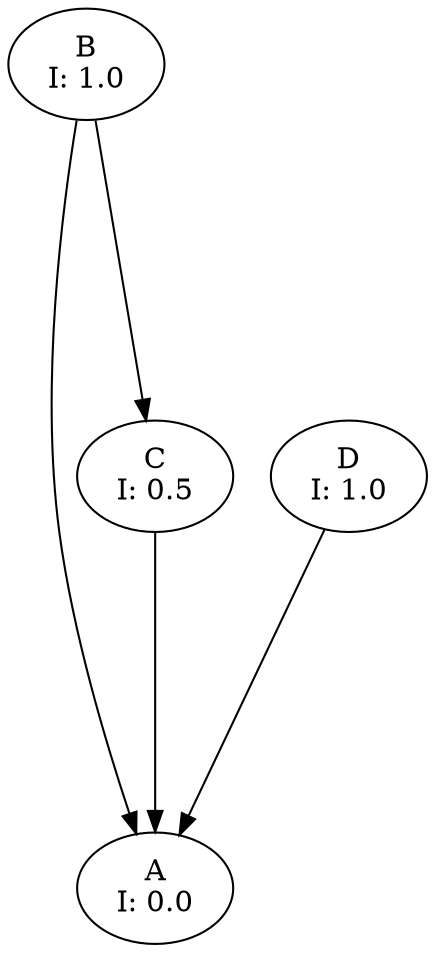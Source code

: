 digraph maxI2 {
bgcolor=white;
ranksep=2;
A [label="A\nI: 0.0"];
B [label="B\nI: 1.0"];
B -> A;
C [label="C\nI: 0.5"];
B -> C;
C -> A;
D [label="D\nI: 1.0"];
D -> A;
}

